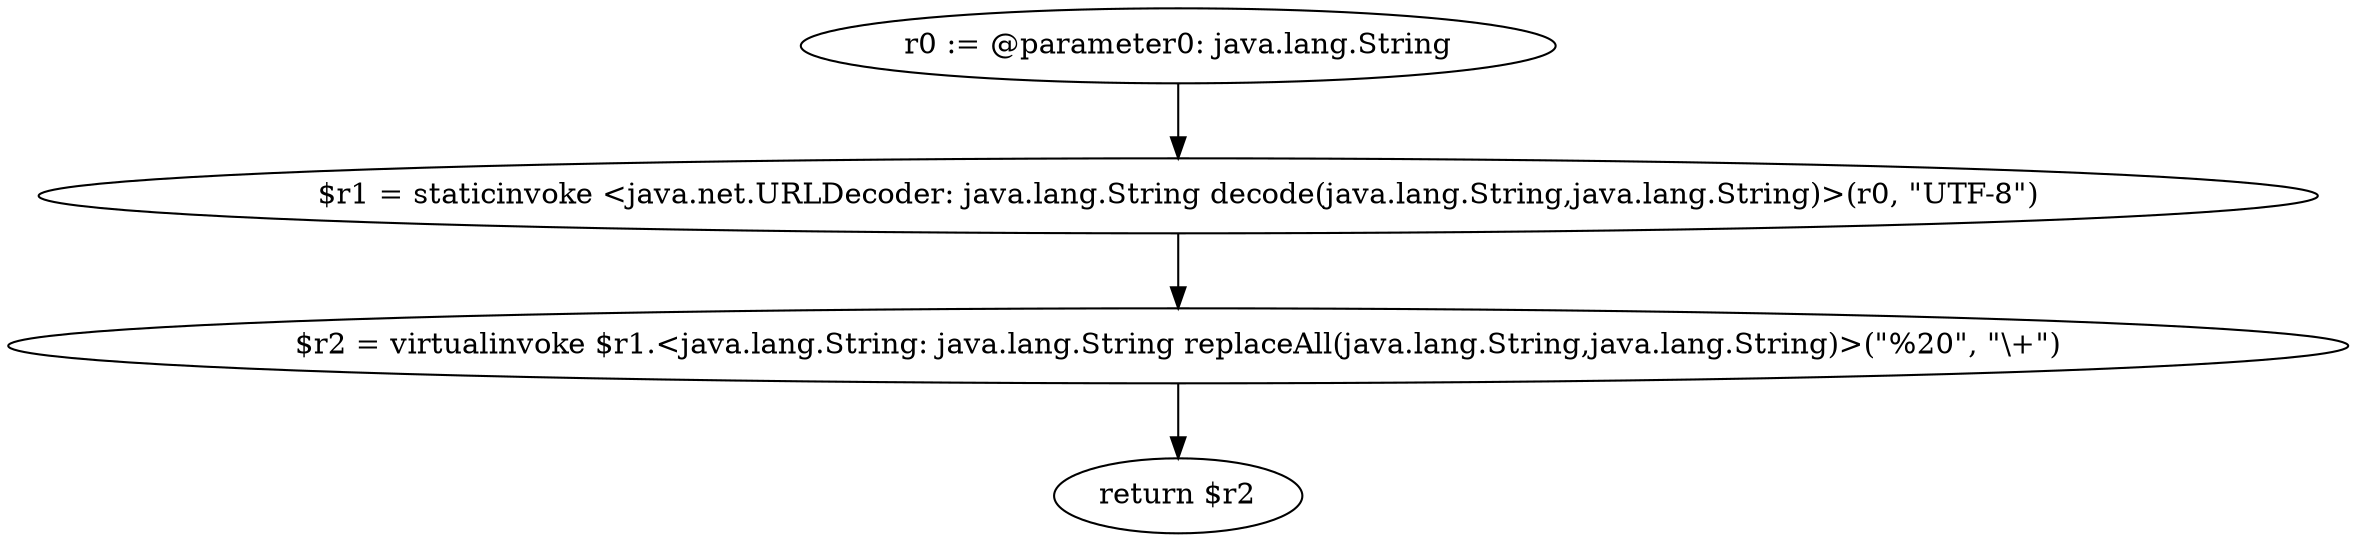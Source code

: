 digraph "unitGraph" {
    "r0 := @parameter0: java.lang.String"
    "$r1 = staticinvoke <java.net.URLDecoder: java.lang.String decode(java.lang.String,java.lang.String)>(r0, \"UTF-8\")"
    "$r2 = virtualinvoke $r1.<java.lang.String: java.lang.String replaceAll(java.lang.String,java.lang.String)>(\"%20\", \"\\+\")"
    "return $r2"
    "r0 := @parameter0: java.lang.String"->"$r1 = staticinvoke <java.net.URLDecoder: java.lang.String decode(java.lang.String,java.lang.String)>(r0, \"UTF-8\")";
    "$r1 = staticinvoke <java.net.URLDecoder: java.lang.String decode(java.lang.String,java.lang.String)>(r0, \"UTF-8\")"->"$r2 = virtualinvoke $r1.<java.lang.String: java.lang.String replaceAll(java.lang.String,java.lang.String)>(\"%20\", \"\\+\")";
    "$r2 = virtualinvoke $r1.<java.lang.String: java.lang.String replaceAll(java.lang.String,java.lang.String)>(\"%20\", \"\\+\")"->"return $r2";
}
